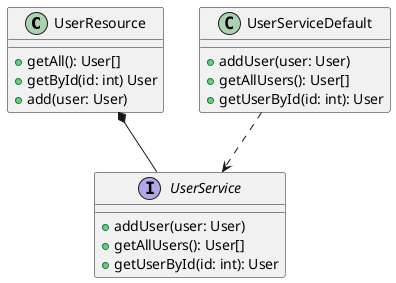 @startuml

class UserResource {
    +getAll(): User[]
    +getById(id: int) User
    +add(user: User)
}

interface UserService {
    +addUser(user: User)
    +getAllUsers(): User[]
    +getUserById(id: int): User
}

class UserServiceDefault {
     +addUser(user: User)
     +getAllUsers(): User[]
     +getUserById(id: int): User
}

UserResource *-- UserService
UserServiceDefault ..> UserService

@enduml